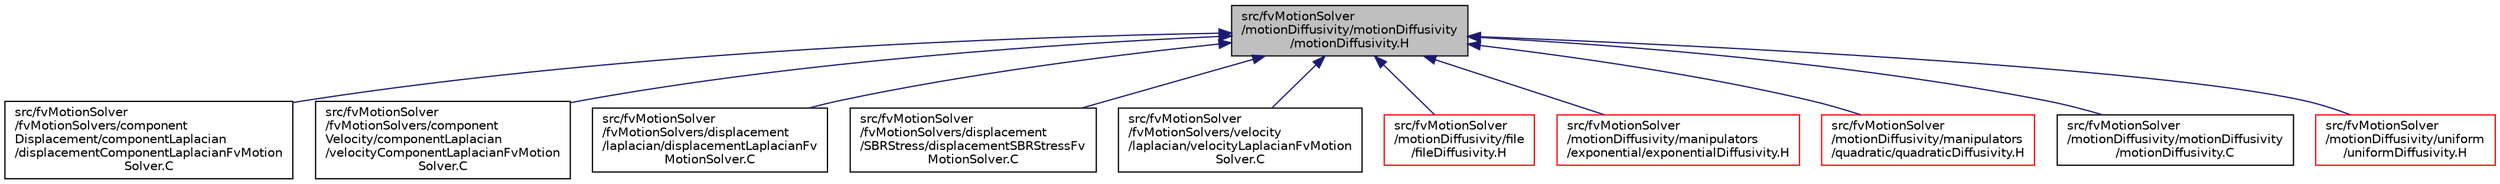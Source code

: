 digraph "src/fvMotionSolver/motionDiffusivity/motionDiffusivity/motionDiffusivity.H"
{
  bgcolor="transparent";
  edge [fontname="Helvetica",fontsize="10",labelfontname="Helvetica",labelfontsize="10"];
  node [fontname="Helvetica",fontsize="10",shape=record];
  Node1 [label="src/fvMotionSolver\l/motionDiffusivity/motionDiffusivity\l/motionDiffusivity.H",height=0.2,width=0.4,color="black", fillcolor="grey75", style="filled", fontcolor="black"];
  Node1 -> Node2 [dir="back",color="midnightblue",fontsize="10",style="solid",fontname="Helvetica"];
  Node2 [label="src/fvMotionSolver\l/fvMotionSolvers/component\lDisplacement/componentLaplacian\l/displacementComponentLaplacianFvMotion\lSolver.C",height=0.2,width=0.4,color="black",URL="$a06328.html"];
  Node1 -> Node3 [dir="back",color="midnightblue",fontsize="10",style="solid",fontname="Helvetica"];
  Node3 [label="src/fvMotionSolver\l/fvMotionSolvers/component\lVelocity/componentLaplacian\l/velocityComponentLaplacianFvMotion\lSolver.C",height=0.2,width=0.4,color="black",URL="$a06330.html"];
  Node1 -> Node4 [dir="back",color="midnightblue",fontsize="10",style="solid",fontname="Helvetica"];
  Node4 [label="src/fvMotionSolver\l/fvMotionSolvers/displacement\l/laplacian/displacementLaplacianFv\lMotionSolver.C",height=0.2,width=0.4,color="black",URL="$a06334.html"];
  Node1 -> Node5 [dir="back",color="midnightblue",fontsize="10",style="solid",fontname="Helvetica"];
  Node5 [label="src/fvMotionSolver\l/fvMotionSolvers/displacement\l/SBRStress/displacementSBRStressFv\lMotionSolver.C",height=0.2,width=0.4,color="black",URL="$a06341.html"];
  Node1 -> Node6 [dir="back",color="midnightblue",fontsize="10",style="solid",fontname="Helvetica"];
  Node6 [label="src/fvMotionSolver\l/fvMotionSolvers/velocity\l/laplacian/velocityLaplacianFvMotion\lSolver.C",height=0.2,width=0.4,color="black",URL="$a06346.html"];
  Node1 -> Node7 [dir="back",color="midnightblue",fontsize="10",style="solid",fontname="Helvetica"];
  Node7 [label="src/fvMotionSolver\l/motionDiffusivity/file\l/fileDiffusivity.H",height=0.2,width=0.4,color="red",URL="$a06360.html"];
  Node1 -> Node8 [dir="back",color="midnightblue",fontsize="10",style="solid",fontname="Helvetica"];
  Node8 [label="src/fvMotionSolver\l/motionDiffusivity/manipulators\l/exponential/exponentialDiffusivity.H",height=0.2,width=0.4,color="red",URL="$a06370.html"];
  Node1 -> Node9 [dir="back",color="midnightblue",fontsize="10",style="solid",fontname="Helvetica"];
  Node9 [label="src/fvMotionSolver\l/motionDiffusivity/manipulators\l/quadratic/quadraticDiffusivity.H",height=0.2,width=0.4,color="red",URL="$a06372.html"];
  Node1 -> Node10 [dir="back",color="midnightblue",fontsize="10",style="solid",fontname="Helvetica"];
  Node10 [label="src/fvMotionSolver\l/motionDiffusivity/motionDiffusivity\l/motionDiffusivity.C",height=0.2,width=0.4,color="black",URL="$a06373.html"];
  Node1 -> Node11 [dir="back",color="midnightblue",fontsize="10",style="solid",fontname="Helvetica"];
  Node11 [label="src/fvMotionSolver\l/motionDiffusivity/uniform\l/uniformDiffusivity.H",height=0.2,width=0.4,color="red",URL="$a06378.html"];
}
